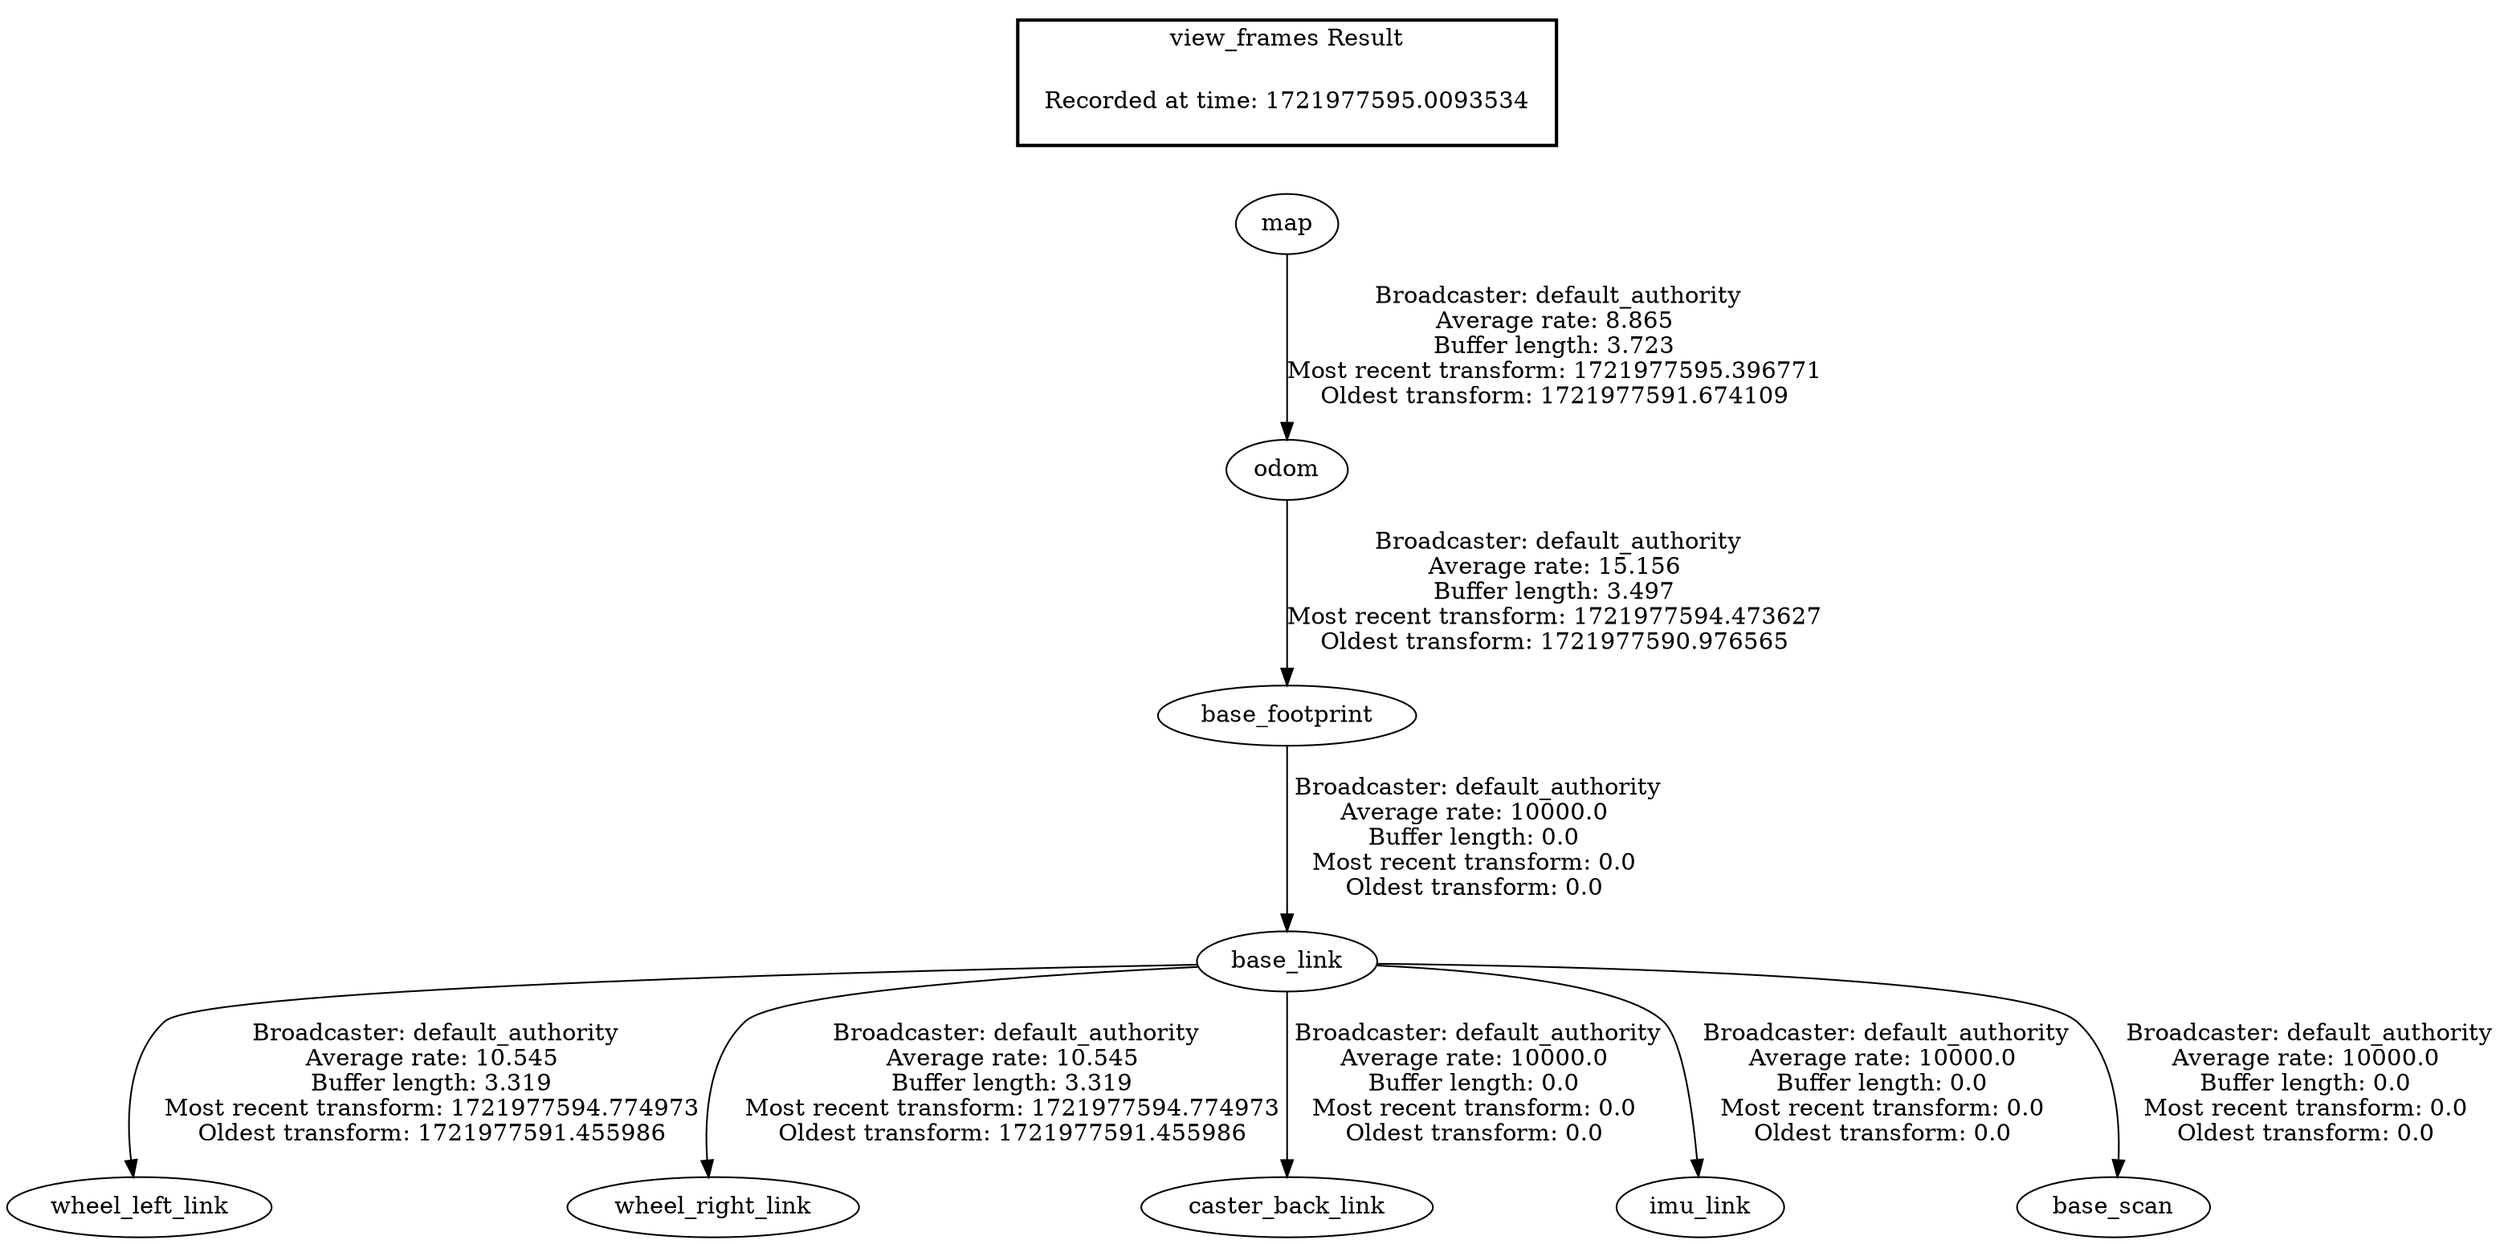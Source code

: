 digraph G {
"odom" -> "base_footprint"[label=" Broadcaster: default_authority\nAverage rate: 15.156\nBuffer length: 3.497\nMost recent transform: 1721977594.473627\nOldest transform: 1721977590.976565\n"];
"map" -> "odom"[label=" Broadcaster: default_authority\nAverage rate: 8.865\nBuffer length: 3.723\nMost recent transform: 1721977595.396771\nOldest transform: 1721977591.674109\n"];
"base_link" -> "wheel_left_link"[label=" Broadcaster: default_authority\nAverage rate: 10.545\nBuffer length: 3.319\nMost recent transform: 1721977594.774973\nOldest transform: 1721977591.455986\n"];
"base_footprint" -> "base_link"[label=" Broadcaster: default_authority\nAverage rate: 10000.0\nBuffer length: 0.0\nMost recent transform: 0.0\nOldest transform: 0.0\n"];
"base_link" -> "wheel_right_link"[label=" Broadcaster: default_authority\nAverage rate: 10.545\nBuffer length: 3.319\nMost recent transform: 1721977594.774973\nOldest transform: 1721977591.455986\n"];
"base_link" -> "caster_back_link"[label=" Broadcaster: default_authority\nAverage rate: 10000.0\nBuffer length: 0.0\nMost recent transform: 0.0\nOldest transform: 0.0\n"];
"base_link" -> "imu_link"[label=" Broadcaster: default_authority\nAverage rate: 10000.0\nBuffer length: 0.0\nMost recent transform: 0.0\nOldest transform: 0.0\n"];
"base_link" -> "base_scan"[label=" Broadcaster: default_authority\nAverage rate: 10000.0\nBuffer length: 0.0\nMost recent transform: 0.0\nOldest transform: 0.0\n"];
edge [style=invis];
 subgraph cluster_legend { style=bold; color=black; label ="view_frames Result";
"Recorded at time: 1721977595.0093534"[ shape=plaintext ] ;
}->"map";
}